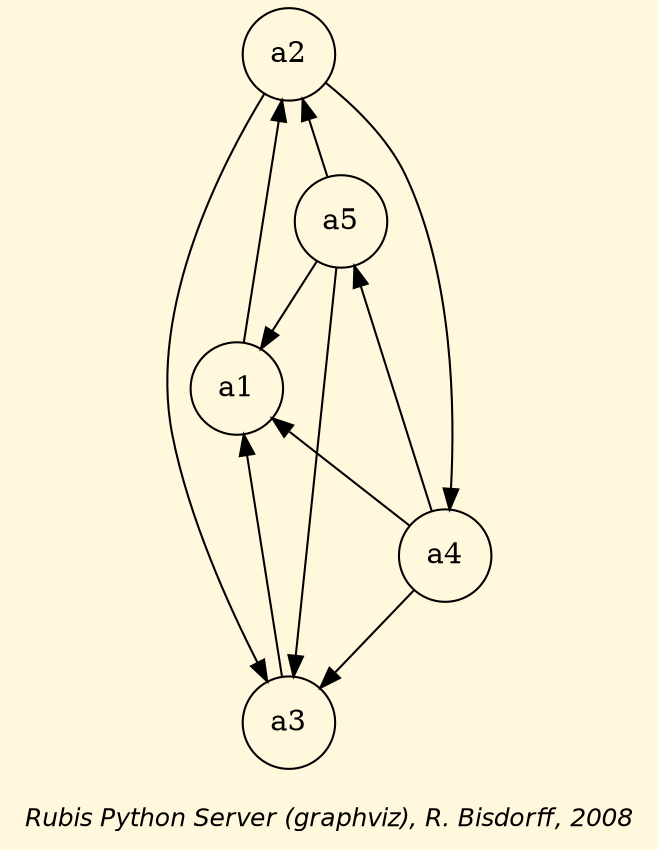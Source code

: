 digraph G {
graph [ bgcolor = cornsilk, fontname = "Helvetica-Oblique",
 fontsize = 12,
 label = "\nRubis Python Server (graphviz), R. Bisdorff, 2008", size="7,7"];
n1 [shape = "circle", label = "a2"];
n2 [shape = "circle", label = "a5"];
n3 [shape = "circle", label = "a1"];
n4 [shape = "circle", label = "a4"];
n5 [shape = "circle", label = "a3"];
n1-> n2 [dir=back, color=black] ;
n1-> n3 [dir=back, color=black] ;
n1-> n4 [dir=forward, color=black] ;
n1-> n5 [dir=forward, color=black] ;
n2-> n3 [dir=forward, color=black] ;
n2-> n4 [dir=back, color=black] ;
n2-> n5 [dir=forward, color=black] ;
n3-> n4 [dir=back, color=black] ;
n3-> n5 [dir=back, color=black] ;
n4-> n5 [dir=forward, color=black] ;
}
